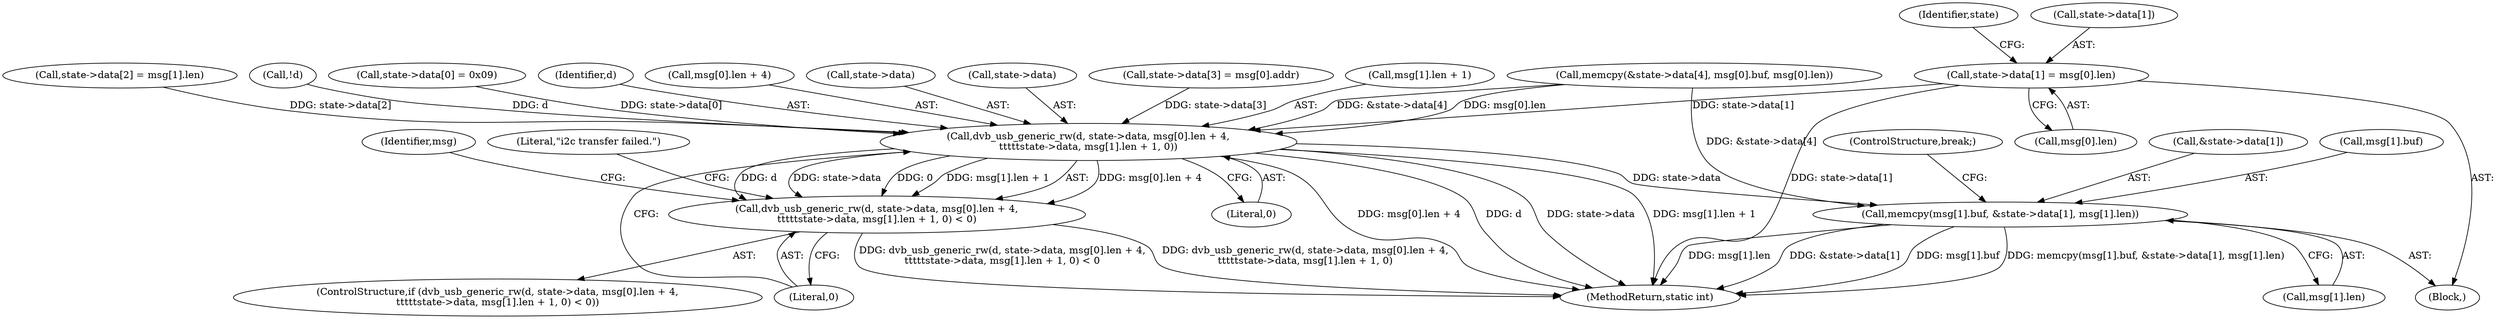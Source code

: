 digraph "0_linux_606142af57dad981b78707234cfbd15f9f7b7125_1@pointer" {
"1000339" [label="(Call,state->data[1] = msg[0].len)"];
"1000391" [label="(Call,dvb_usb_generic_rw(d, state->data, msg[0].len + 4,\n\t\t\t\t\tstate->data, msg[1].len + 1, 0))"];
"1000390" [label="(Call,dvb_usb_generic_rw(d, state->data, msg[0].len + 4,\n\t\t\t\t\tstate->data, msg[1].len + 1, 0) < 0)"];
"1000417" [label="(Call,memcpy(msg[1].buf, &state->data[1], msg[1].len))"];
"1000392" [label="(Identifier,d)"];
"1000396" [label="(Call,msg[0].len + 4)"];
"1000420" [label="(Identifier,msg)"];
"1000434" [label="(ControlStructure,break;)"];
"1000403" [label="(Call,state->data)"];
"1000429" [label="(Call,msg[1].len)"];
"1000339" [label="(Call,state->data[1] = msg[0].len)"];
"1000393" [label="(Call,state->data)"];
"1000451" [label="(MethodReturn,static int)"];
"1000345" [label="(Call,msg[0].len)"];
"1000406" [label="(Call,msg[1].len + 1)"];
"1000361" [label="(Call,state->data[3] = msg[0].addr)"];
"1000389" [label="(ControlStructure,if (dvb_usb_generic_rw(d, state->data, msg[0].len + 4,\n\t\t\t\t\tstate->data, msg[1].len + 1, 0) < 0))"];
"1000423" [label="(Call,&state->data[1])"];
"1000413" [label="(Literal,0)"];
"1000391" [label="(Call,dvb_usb_generic_rw(d, state->data, msg[0].len + 4,\n\t\t\t\t\tstate->data, msg[1].len + 1, 0))"];
"1000372" [label="(Call,memcpy(&state->data[4], msg[0].buf, msg[0].len))"];
"1000418" [label="(Call,msg[1].buf)"];
"1000414" [label="(Literal,0)"];
"1000154" [label="(Block,)"];
"1000114" [label="(Call,!d)"];
"1000417" [label="(Call,memcpy(msg[1].buf, &state->data[1], msg[1].len))"];
"1000416" [label="(Literal,\"i2c transfer failed.\")"];
"1000353" [label="(Identifier,state)"];
"1000340" [label="(Call,state->data[1])"];
"1000332" [label="(Call,state->data[0] = 0x09)"];
"1000350" [label="(Call,state->data[2] = msg[1].len)"];
"1000390" [label="(Call,dvb_usb_generic_rw(d, state->data, msg[0].len + 4,\n\t\t\t\t\tstate->data, msg[1].len + 1, 0) < 0)"];
"1000339" -> "1000154"  [label="AST: "];
"1000339" -> "1000345"  [label="CFG: "];
"1000340" -> "1000339"  [label="AST: "];
"1000345" -> "1000339"  [label="AST: "];
"1000353" -> "1000339"  [label="CFG: "];
"1000339" -> "1000451"  [label="DDG: state->data[1]"];
"1000339" -> "1000391"  [label="DDG: state->data[1]"];
"1000391" -> "1000390"  [label="AST: "];
"1000391" -> "1000413"  [label="CFG: "];
"1000392" -> "1000391"  [label="AST: "];
"1000393" -> "1000391"  [label="AST: "];
"1000396" -> "1000391"  [label="AST: "];
"1000403" -> "1000391"  [label="AST: "];
"1000406" -> "1000391"  [label="AST: "];
"1000413" -> "1000391"  [label="AST: "];
"1000414" -> "1000391"  [label="CFG: "];
"1000391" -> "1000451"  [label="DDG: msg[0].len + 4"];
"1000391" -> "1000451"  [label="DDG: d"];
"1000391" -> "1000451"  [label="DDG: state->data"];
"1000391" -> "1000451"  [label="DDG: msg[1].len + 1"];
"1000391" -> "1000390"  [label="DDG: msg[0].len + 4"];
"1000391" -> "1000390"  [label="DDG: d"];
"1000391" -> "1000390"  [label="DDG: state->data"];
"1000391" -> "1000390"  [label="DDG: 0"];
"1000391" -> "1000390"  [label="DDG: msg[1].len + 1"];
"1000114" -> "1000391"  [label="DDG: d"];
"1000332" -> "1000391"  [label="DDG: state->data[0]"];
"1000350" -> "1000391"  [label="DDG: state->data[2]"];
"1000372" -> "1000391"  [label="DDG: &state->data[4]"];
"1000372" -> "1000391"  [label="DDG: msg[0].len"];
"1000361" -> "1000391"  [label="DDG: state->data[3]"];
"1000391" -> "1000417"  [label="DDG: state->data"];
"1000390" -> "1000389"  [label="AST: "];
"1000390" -> "1000414"  [label="CFG: "];
"1000414" -> "1000390"  [label="AST: "];
"1000416" -> "1000390"  [label="CFG: "];
"1000420" -> "1000390"  [label="CFG: "];
"1000390" -> "1000451"  [label="DDG: dvb_usb_generic_rw(d, state->data, msg[0].len + 4,\n\t\t\t\t\tstate->data, msg[1].len + 1, 0) < 0"];
"1000390" -> "1000451"  [label="DDG: dvb_usb_generic_rw(d, state->data, msg[0].len + 4,\n\t\t\t\t\tstate->data, msg[1].len + 1, 0)"];
"1000417" -> "1000154"  [label="AST: "];
"1000417" -> "1000429"  [label="CFG: "];
"1000418" -> "1000417"  [label="AST: "];
"1000423" -> "1000417"  [label="AST: "];
"1000429" -> "1000417"  [label="AST: "];
"1000434" -> "1000417"  [label="CFG: "];
"1000417" -> "1000451"  [label="DDG: &state->data[1]"];
"1000417" -> "1000451"  [label="DDG: msg[1].buf"];
"1000417" -> "1000451"  [label="DDG: memcpy(msg[1].buf, &state->data[1], msg[1].len)"];
"1000417" -> "1000451"  [label="DDG: msg[1].len"];
"1000372" -> "1000417"  [label="DDG: &state->data[4]"];
}
